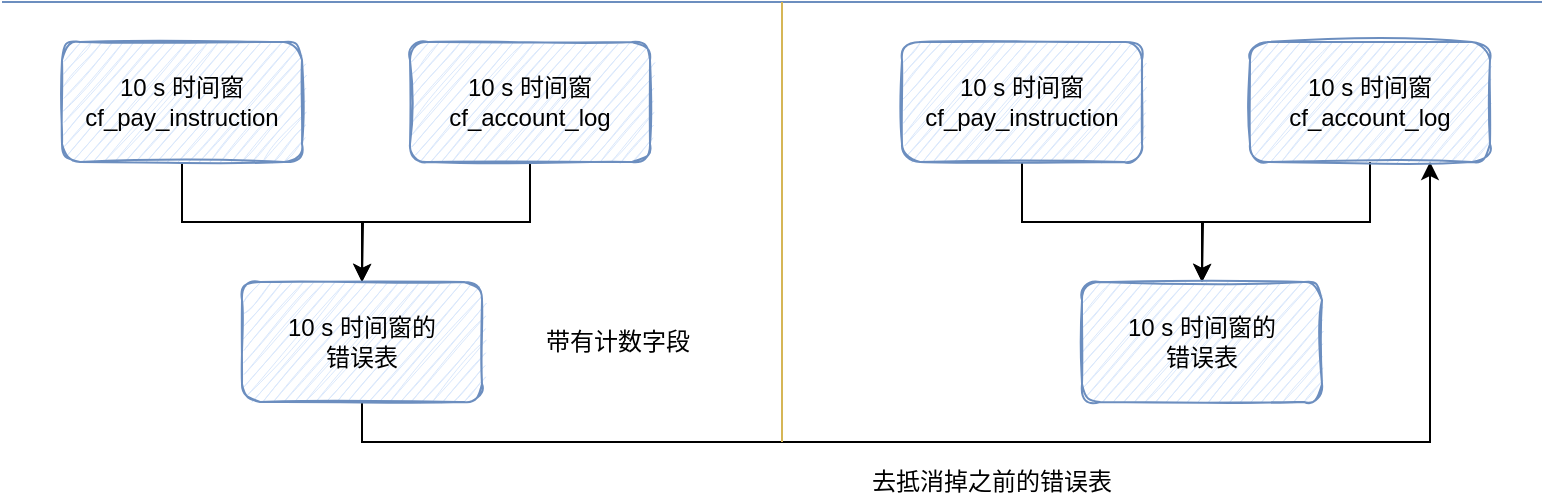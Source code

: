<mxfile version="15.1.2" type="github">
  <diagram id="ekojfM5daiF6v0hRuksb" name="第 1 页">
    <mxGraphModel dx="782" dy="523" grid="1" gridSize="10" guides="1" tooltips="1" connect="1" arrows="1" fold="1" page="1" pageScale="1" pageWidth="827" pageHeight="1169" math="0" shadow="0">
      <root>
        <mxCell id="0" />
        <mxCell id="1" parent="0" />
        <mxCell id="PJY1jU5YXkeDaMY-Jb8y-4" style="edgeStyle=orthogonalEdgeStyle;rounded=0;orthogonalLoop=1;jettySize=auto;html=1;exitX=0.5;exitY=1;exitDx=0;exitDy=0;entryX=0.5;entryY=0;entryDx=0;entryDy=0;" edge="1" parent="1" source="PJY1jU5YXkeDaMY-Jb8y-1" target="PJY1jU5YXkeDaMY-Jb8y-3">
          <mxGeometry relative="1" as="geometry" />
        </mxCell>
        <mxCell id="PJY1jU5YXkeDaMY-Jb8y-1" value="10 s 时间窗&lt;br&gt;cf_pay_instruction" style="rounded=1;whiteSpace=wrap;html=1;fillColor=#dae8fc;strokeColor=#6c8ebf;sketch=1;" vertex="1" parent="1">
          <mxGeometry x="240" y="200" width="120" height="60" as="geometry" />
        </mxCell>
        <mxCell id="PJY1jU5YXkeDaMY-Jb8y-5" style="edgeStyle=orthogonalEdgeStyle;rounded=0;orthogonalLoop=1;jettySize=auto;html=1;exitX=0.5;exitY=1;exitDx=0;exitDy=0;" edge="1" parent="1" source="PJY1jU5YXkeDaMY-Jb8y-2">
          <mxGeometry relative="1" as="geometry">
            <mxPoint x="390" y="320" as="targetPoint" />
          </mxGeometry>
        </mxCell>
        <mxCell id="PJY1jU5YXkeDaMY-Jb8y-2" value="10 s 时间窗&lt;br&gt;cf_account_log" style="rounded=1;whiteSpace=wrap;html=1;fillColor=#dae8fc;strokeColor=#6c8ebf;sketch=1;" vertex="1" parent="1">
          <mxGeometry x="414" y="200" width="120" height="60" as="geometry" />
        </mxCell>
        <mxCell id="PJY1jU5YXkeDaMY-Jb8y-15" style="edgeStyle=orthogonalEdgeStyle;rounded=0;orthogonalLoop=1;jettySize=auto;html=1;exitX=0.5;exitY=1;exitDx=0;exitDy=0;entryX=0.75;entryY=1;entryDx=0;entryDy=0;" edge="1" parent="1" source="PJY1jU5YXkeDaMY-Jb8y-3" target="PJY1jU5YXkeDaMY-Jb8y-13">
          <mxGeometry relative="1" as="geometry" />
        </mxCell>
        <mxCell id="PJY1jU5YXkeDaMY-Jb8y-3" value="10 s 时间窗的&lt;br&gt;错误表" style="rounded=1;whiteSpace=wrap;html=1;sketch=1;fillColor=#dae8fc;strokeColor=#6c8ebf;" vertex="1" parent="1">
          <mxGeometry x="330" y="320" width="120" height="60" as="geometry" />
        </mxCell>
        <mxCell id="PJY1jU5YXkeDaMY-Jb8y-6" value="带有计数字段" style="text;html=1;strokeColor=none;fillColor=none;align=center;verticalAlign=middle;whiteSpace=wrap;rounded=0;sketch=1;" vertex="1" parent="1">
          <mxGeometry x="460" y="340" width="116" height="20" as="geometry" />
        </mxCell>
        <mxCell id="PJY1jU5YXkeDaMY-Jb8y-8" value="" style="endArrow=none;html=1;fillColor=#dae8fc;strokeColor=#6c8ebf;" edge="1" parent="1">
          <mxGeometry width="50" height="50" relative="1" as="geometry">
            <mxPoint x="210" y="180" as="sourcePoint" />
            <mxPoint x="980" y="180" as="targetPoint" />
          </mxGeometry>
        </mxCell>
        <mxCell id="PJY1jU5YXkeDaMY-Jb8y-9" value="" style="endArrow=none;html=1;fillColor=#fff2cc;strokeColor=#d6b656;" edge="1" parent="1">
          <mxGeometry width="50" height="50" relative="1" as="geometry">
            <mxPoint x="600" y="400" as="sourcePoint" />
            <mxPoint x="600" y="180" as="targetPoint" />
          </mxGeometry>
        </mxCell>
        <mxCell id="PJY1jU5YXkeDaMY-Jb8y-10" style="edgeStyle=orthogonalEdgeStyle;rounded=0;orthogonalLoop=1;jettySize=auto;html=1;exitX=0.5;exitY=1;exitDx=0;exitDy=0;entryX=0.5;entryY=0;entryDx=0;entryDy=0;" edge="1" parent="1" source="PJY1jU5YXkeDaMY-Jb8y-11" target="PJY1jU5YXkeDaMY-Jb8y-14">
          <mxGeometry relative="1" as="geometry" />
        </mxCell>
        <mxCell id="PJY1jU5YXkeDaMY-Jb8y-11" value="10 s 时间窗&lt;br&gt;cf_pay_instruction" style="rounded=1;whiteSpace=wrap;html=1;fillColor=#dae8fc;strokeColor=#6c8ebf;sketch=1;" vertex="1" parent="1">
          <mxGeometry x="660" y="200" width="120" height="60" as="geometry" />
        </mxCell>
        <mxCell id="PJY1jU5YXkeDaMY-Jb8y-12" style="edgeStyle=orthogonalEdgeStyle;rounded=0;orthogonalLoop=1;jettySize=auto;html=1;exitX=0.5;exitY=1;exitDx=0;exitDy=0;" edge="1" parent="1" source="PJY1jU5YXkeDaMY-Jb8y-13">
          <mxGeometry relative="1" as="geometry">
            <mxPoint x="810" y="320" as="targetPoint" />
          </mxGeometry>
        </mxCell>
        <mxCell id="PJY1jU5YXkeDaMY-Jb8y-13" value="10 s 时间窗&lt;br&gt;cf_account_log" style="rounded=1;whiteSpace=wrap;html=1;fillColor=#dae8fc;strokeColor=#6c8ebf;sketch=1;" vertex="1" parent="1">
          <mxGeometry x="834" y="200" width="120" height="60" as="geometry" />
        </mxCell>
        <mxCell id="PJY1jU5YXkeDaMY-Jb8y-14" value="10 s 时间窗的&lt;br&gt;错误表" style="rounded=1;whiteSpace=wrap;html=1;sketch=1;fillColor=#dae8fc;strokeColor=#6c8ebf;" vertex="1" parent="1">
          <mxGeometry x="750" y="320" width="120" height="60" as="geometry" />
        </mxCell>
        <mxCell id="PJY1jU5YXkeDaMY-Jb8y-16" value="去抵消掉之前的错误表" style="text;html=1;strokeColor=none;fillColor=none;align=center;verticalAlign=middle;whiteSpace=wrap;rounded=0;sketch=1;" vertex="1" parent="1">
          <mxGeometry x="620" y="410" width="170" height="20" as="geometry" />
        </mxCell>
      </root>
    </mxGraphModel>
  </diagram>
</mxfile>
